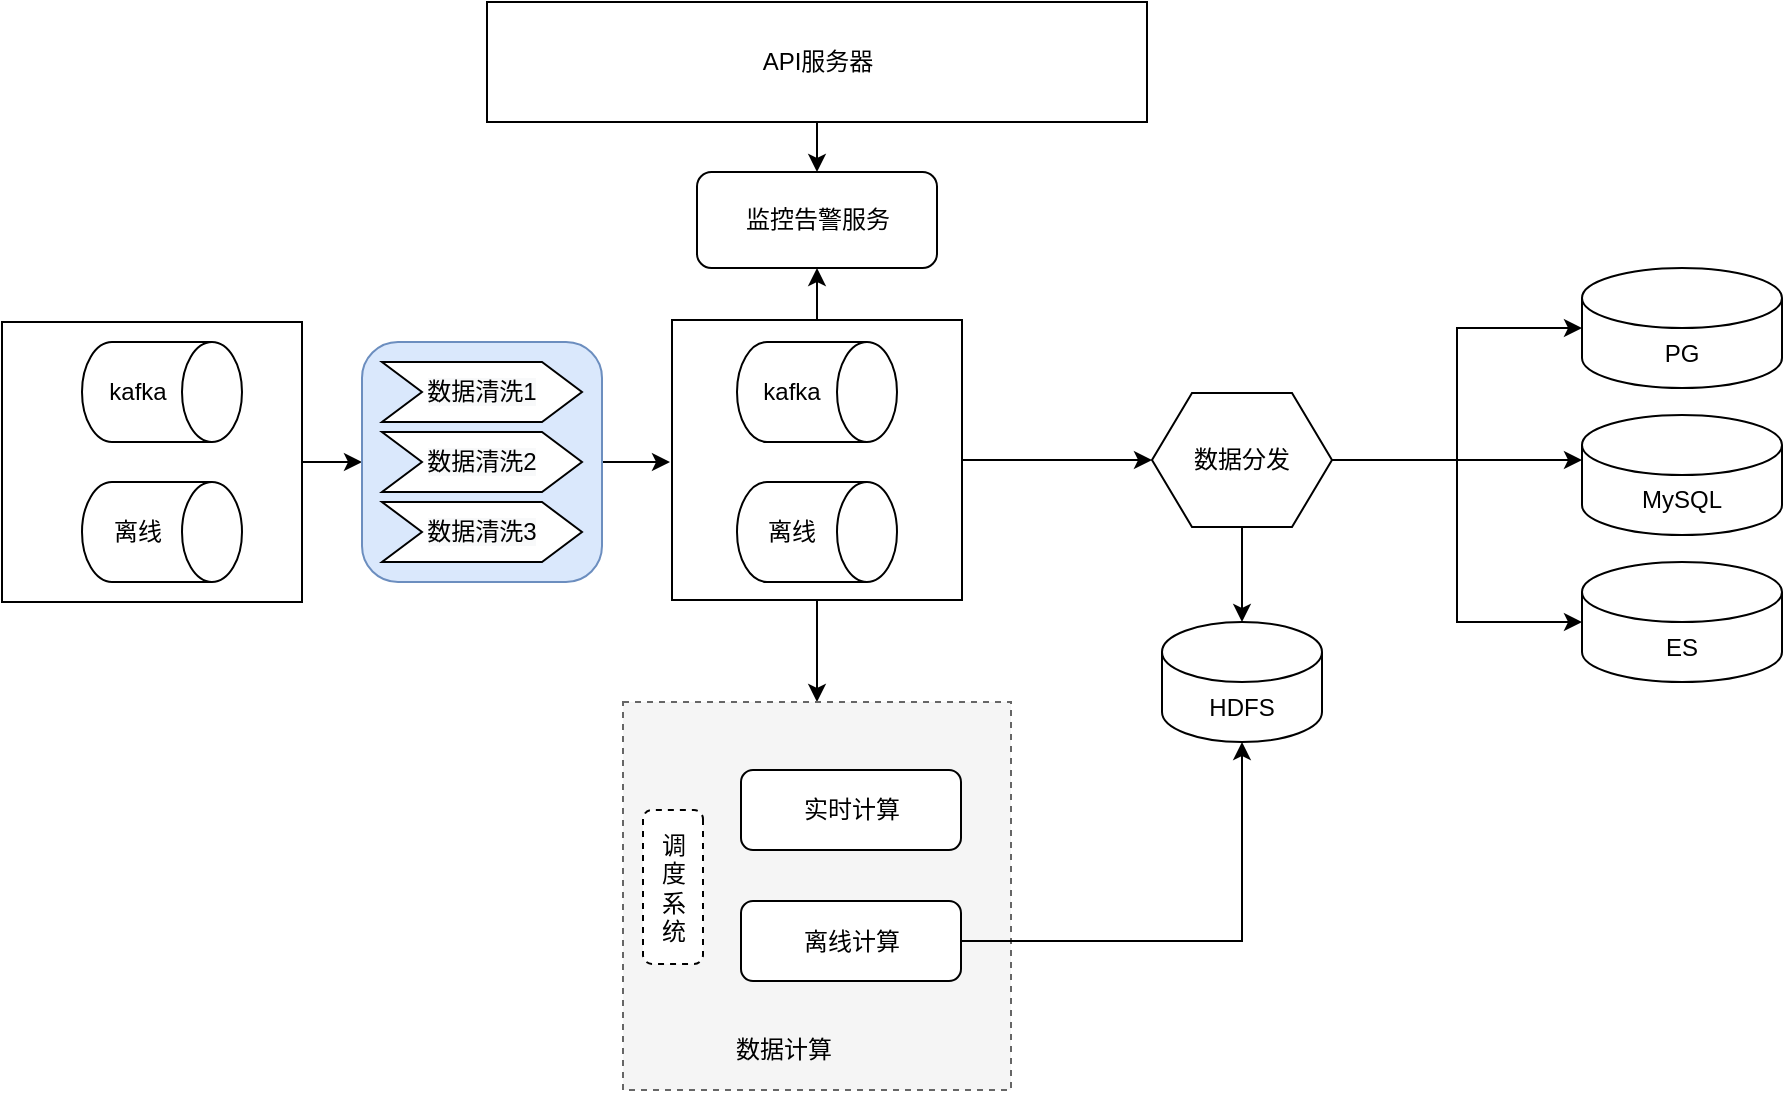 <mxfile version="14.1.8" type="github"><diagram id="qqv74aOwmzn75G9ELg8C" name="Page-1"><mxGraphModel dx="1113" dy="534" grid="1" gridSize="10" guides="1" tooltips="1" connect="1" arrows="1" fold="1" page="1" pageScale="1" pageWidth="827" pageHeight="1169" math="0" shadow="0"><root><mxCell id="0"/><mxCell id="1" parent="0"/><mxCell id="0LSl-EWzXjyVMxJDOXR3-6" style="edgeStyle=orthogonalEdgeStyle;rounded=0;orthogonalLoop=1;jettySize=auto;html=1;exitX=0.5;exitY=0;exitDx=0;exitDy=0;exitPerimeter=0;entryX=0;entryY=0.5;entryDx=0;entryDy=0;" edge="1" parent="1" target="0LSl-EWzXjyVMxJDOXR3-4"><mxGeometry relative="1" as="geometry"><mxPoint x="410" y="410" as="sourcePoint"/></mxGeometry></mxCell><mxCell id="0LSl-EWzXjyVMxJDOXR3-7" style="edgeStyle=orthogonalEdgeStyle;rounded=0;orthogonalLoop=1;jettySize=auto;html=1;exitX=1;exitY=0.5;exitDx=0;exitDy=0;entryX=0.5;entryY=1;entryDx=0;entryDy=0;entryPerimeter=0;" edge="1" parent="1" source="0LSl-EWzXjyVMxJDOXR3-4"><mxGeometry relative="1" as="geometry"><mxPoint x="594" y="410" as="targetPoint"/></mxGeometry></mxCell><mxCell id="0LSl-EWzXjyVMxJDOXR3-4" value="" style="rounded=1;whiteSpace=wrap;html=1;fillColor=#dae8fc;strokeColor=#6c8ebf;" vertex="1" parent="1"><mxGeometry x="440" y="350" width="120" height="120" as="geometry"/></mxCell><mxCell id="0LSl-EWzXjyVMxJDOXR3-19" style="edgeStyle=orthogonalEdgeStyle;rounded=0;orthogonalLoop=1;jettySize=auto;html=1;exitX=0.5;exitY=1;exitDx=0;exitDy=0;entryX=0.5;entryY=0;entryDx=0;entryDy=0;" edge="1" parent="1" source="0LSl-EWzXjyVMxJDOXR3-17" target="0LSl-EWzXjyVMxJDOXR3-18"><mxGeometry relative="1" as="geometry"/></mxCell><mxCell id="0LSl-EWzXjyVMxJDOXR3-17" value="API服务器" style="rounded=0;whiteSpace=wrap;html=1;" vertex="1" parent="1"><mxGeometry x="502.5" y="180" width="330" height="60" as="geometry"/></mxCell><mxCell id="0LSl-EWzXjyVMxJDOXR3-18" value="监控告警服务" style="rounded=1;whiteSpace=wrap;html=1;" vertex="1" parent="1"><mxGeometry x="607.5" y="265" width="120" height="48" as="geometry"/></mxCell><mxCell id="0LSl-EWzXjyVMxJDOXR3-33" style="edgeStyle=orthogonalEdgeStyle;rounded=0;orthogonalLoop=1;jettySize=auto;html=1;exitX=0.5;exitY=0;exitDx=0;exitDy=0;entryX=0.5;entryY=1;entryDx=0;entryDy=0;" edge="1" parent="1" source="0LSl-EWzXjyVMxJDOXR3-22" target="0LSl-EWzXjyVMxJDOXR3-18"><mxGeometry relative="1" as="geometry"/></mxCell><mxCell id="0LSl-EWzXjyVMxJDOXR3-49" style="edgeStyle=orthogonalEdgeStyle;rounded=0;orthogonalLoop=1;jettySize=auto;html=1;exitX=1;exitY=0.5;exitDx=0;exitDy=0;entryX=0;entryY=0.5;entryDx=0;entryDy=0;" edge="1" parent="1" source="0LSl-EWzXjyVMxJDOXR3-22" target="0LSl-EWzXjyVMxJDOXR3-39"><mxGeometry relative="1" as="geometry"/></mxCell><mxCell id="0LSl-EWzXjyVMxJDOXR3-51" style="edgeStyle=orthogonalEdgeStyle;rounded=0;orthogonalLoop=1;jettySize=auto;html=1;exitX=0.5;exitY=1;exitDx=0;exitDy=0;" edge="1" parent="1" source="0LSl-EWzXjyVMxJDOXR3-22" target="0LSl-EWzXjyVMxJDOXR3-41"><mxGeometry relative="1" as="geometry"/></mxCell><mxCell id="0LSl-EWzXjyVMxJDOXR3-22" value="" style="rounded=0;whiteSpace=wrap;html=1;" vertex="1" parent="1"><mxGeometry x="595" y="339" width="145" height="140" as="geometry"/></mxCell><mxCell id="0LSl-EWzXjyVMxJDOXR3-23" value="kafka" style="shape=cylinder3;whiteSpace=wrap;html=1;boundedLbl=1;backgroundOutline=1;size=15;direction=south;" vertex="1" parent="1"><mxGeometry x="627.5" y="350" width="80" height="50" as="geometry"/></mxCell><mxCell id="0LSl-EWzXjyVMxJDOXR3-24" value="离线" style="shape=cylinder3;whiteSpace=wrap;html=1;boundedLbl=1;backgroundOutline=1;size=15;direction=south;" vertex="1" parent="1"><mxGeometry x="627.5" y="420" width="80" height="50" as="geometry"/></mxCell><mxCell id="0LSl-EWzXjyVMxJDOXR3-25" value="" style="rounded=0;whiteSpace=wrap;html=1;" vertex="1" parent="1"><mxGeometry x="260" y="340" width="150" height="140" as="geometry"/></mxCell><mxCell id="0LSl-EWzXjyVMxJDOXR3-26" value="kafka" style="shape=cylinder3;whiteSpace=wrap;html=1;boundedLbl=1;backgroundOutline=1;size=15;direction=south;" vertex="1" parent="1"><mxGeometry x="300" y="350" width="80" height="50" as="geometry"/></mxCell><mxCell id="0LSl-EWzXjyVMxJDOXR3-27" value="离线" style="shape=cylinder3;whiteSpace=wrap;html=1;boundedLbl=1;backgroundOutline=1;size=15;direction=south;" vertex="1" parent="1"><mxGeometry x="300" y="420" width="80" height="50" as="geometry"/></mxCell><mxCell id="0LSl-EWzXjyVMxJDOXR3-30" value="&lt;span style=&quot;color: rgb(0 , 0 , 0) ; font-family: &amp;#34;helvetica&amp;#34; ; font-size: 12px ; font-style: normal ; font-weight: 400 ; letter-spacing: normal ; text-align: center ; text-indent: 0px ; text-transform: none ; word-spacing: 0px ; background-color: rgb(248 , 249 , 250) ; display: inline ; float: none&quot;&gt;数据清洗1&lt;/span&gt;" style="shape=step;perimeter=stepPerimeter;whiteSpace=wrap;html=1;fixedSize=1;" vertex="1" parent="1"><mxGeometry x="450" y="360" width="100" height="30" as="geometry"/></mxCell><mxCell id="0LSl-EWzXjyVMxJDOXR3-31" value="&lt;span style=&quot;color: rgb(0 , 0 , 0) ; font-family: &amp;#34;helvetica&amp;#34; ; font-size: 12px ; font-style: normal ; font-weight: 400 ; letter-spacing: normal ; text-align: center ; text-indent: 0px ; text-transform: none ; word-spacing: 0px ; background-color: rgb(248 , 249 , 250) ; display: inline ; float: none&quot;&gt;数据清洗2&lt;/span&gt;" style="shape=step;perimeter=stepPerimeter;whiteSpace=wrap;html=1;fixedSize=1;" vertex="1" parent="1"><mxGeometry x="450" y="395" width="100" height="30" as="geometry"/></mxCell><mxCell id="0LSl-EWzXjyVMxJDOXR3-32" value="&lt;span style=&quot;color: rgb(0 , 0 , 0) ; font-family: &amp;#34;helvetica&amp;#34; ; font-size: 12px ; font-style: normal ; font-weight: 400 ; letter-spacing: normal ; text-align: center ; text-indent: 0px ; text-transform: none ; word-spacing: 0px ; background-color: rgb(248 , 249 , 250) ; display: inline ; float: none&quot;&gt;数据清洗3&lt;/span&gt;" style="shape=step;perimeter=stepPerimeter;whiteSpace=wrap;html=1;fixedSize=1;" vertex="1" parent="1"><mxGeometry x="450" y="430" width="100" height="30" as="geometry"/></mxCell><mxCell id="0LSl-EWzXjyVMxJDOXR3-41" value="" style="whiteSpace=wrap;html=1;aspect=fixed;dashed=1;fillColor=#f5f5f5;strokeColor=#666666;fontColor=#333333;" vertex="1" parent="1"><mxGeometry x="570.5" y="530" width="194" height="194" as="geometry"/></mxCell><mxCell id="0LSl-EWzXjyVMxJDOXR3-42" value="调&lt;br&gt;度&lt;br&gt;系&lt;br&gt;统" style="rounded=1;whiteSpace=wrap;html=1;dashed=1;direction=south;" vertex="1" parent="1"><mxGeometry x="580.5" y="584" width="30" height="77" as="geometry"/></mxCell><mxCell id="0LSl-EWzXjyVMxJDOXR3-43" value="实时计算" style="rounded=1;whiteSpace=wrap;html=1;" vertex="1" parent="1"><mxGeometry x="629.5" y="564" width="110" height="40" as="geometry"/></mxCell><mxCell id="0LSl-EWzXjyVMxJDOXR3-52" style="edgeStyle=orthogonalEdgeStyle;rounded=0;orthogonalLoop=1;jettySize=auto;html=1;exitX=1;exitY=0.5;exitDx=0;exitDy=0;" edge="1" parent="1" source="0LSl-EWzXjyVMxJDOXR3-44" target="0LSl-EWzXjyVMxJDOXR3-50"><mxGeometry relative="1" as="geometry"/></mxCell><mxCell id="0LSl-EWzXjyVMxJDOXR3-44" value="离线计算" style="rounded=1;whiteSpace=wrap;html=1;" vertex="1" parent="1"><mxGeometry x="629.5" y="629.5" width="110" height="40" as="geometry"/></mxCell><mxCell id="0LSl-EWzXjyVMxJDOXR3-45" value="数据计算" style="text;html=1;strokeColor=none;fillColor=none;align=center;verticalAlign=middle;whiteSpace=wrap;rounded=0;dashed=1;" vertex="1" parent="1"><mxGeometry x="610.5" y="694" width="80" height="20" as="geometry"/></mxCell><mxCell id="0LSl-EWzXjyVMxJDOXR3-53" style="edgeStyle=orthogonalEdgeStyle;rounded=0;orthogonalLoop=1;jettySize=auto;html=1;exitX=0.5;exitY=1;exitDx=0;exitDy=0;entryX=0.5;entryY=0;entryDx=0;entryDy=0;entryPerimeter=0;" edge="1" parent="1" source="0LSl-EWzXjyVMxJDOXR3-39" target="0LSl-EWzXjyVMxJDOXR3-50"><mxGeometry relative="1" as="geometry"/></mxCell><mxCell id="0LSl-EWzXjyVMxJDOXR3-59" style="edgeStyle=orthogonalEdgeStyle;rounded=0;orthogonalLoop=1;jettySize=auto;html=1;exitX=1;exitY=0.5;exitDx=0;exitDy=0;entryX=0;entryY=0.5;entryDx=0;entryDy=0;entryPerimeter=0;" edge="1" parent="1" source="0LSl-EWzXjyVMxJDOXR3-39" target="0LSl-EWzXjyVMxJDOXR3-54"><mxGeometry relative="1" as="geometry"/></mxCell><mxCell id="0LSl-EWzXjyVMxJDOXR3-60" style="edgeStyle=orthogonalEdgeStyle;rounded=0;orthogonalLoop=1;jettySize=auto;html=1;exitX=1;exitY=0.5;exitDx=0;exitDy=0;entryX=0;entryY=0;entryDx=0;entryDy=22.5;entryPerimeter=0;" edge="1" parent="1" source="0LSl-EWzXjyVMxJDOXR3-39" target="0LSl-EWzXjyVMxJDOXR3-57"><mxGeometry relative="1" as="geometry"/></mxCell><mxCell id="0LSl-EWzXjyVMxJDOXR3-61" style="edgeStyle=orthogonalEdgeStyle;rounded=0;orthogonalLoop=1;jettySize=auto;html=1;exitX=1;exitY=0.5;exitDx=0;exitDy=0;entryX=0;entryY=0.5;entryDx=0;entryDy=0;entryPerimeter=0;" edge="1" parent="1" source="0LSl-EWzXjyVMxJDOXR3-39" target="0LSl-EWzXjyVMxJDOXR3-56"><mxGeometry relative="1" as="geometry"/></mxCell><mxCell id="0LSl-EWzXjyVMxJDOXR3-39" value="数据分发" style="shape=hexagon;perimeter=hexagonPerimeter2;whiteSpace=wrap;html=1;fixedSize=1;" vertex="1" parent="1"><mxGeometry x="835" y="375.5" width="90" height="67" as="geometry"/></mxCell><mxCell id="0LSl-EWzXjyVMxJDOXR3-50" value="HDFS" style="shape=cylinder3;whiteSpace=wrap;html=1;boundedLbl=1;backgroundOutline=1;size=15;" vertex="1" parent="1"><mxGeometry x="840" y="490" width="80" height="60" as="geometry"/></mxCell><mxCell id="0LSl-EWzXjyVMxJDOXR3-54" value="PG" style="shape=cylinder3;whiteSpace=wrap;html=1;boundedLbl=1;backgroundOutline=1;size=15;" vertex="1" parent="1"><mxGeometry x="1050" y="313" width="100" height="60" as="geometry"/></mxCell><mxCell id="0LSl-EWzXjyVMxJDOXR3-56" value="ES" style="shape=cylinder3;whiteSpace=wrap;html=1;boundedLbl=1;backgroundOutline=1;size=15;" vertex="1" parent="1"><mxGeometry x="1050" y="460" width="100" height="60" as="geometry"/></mxCell><mxCell id="0LSl-EWzXjyVMxJDOXR3-57" value="MySQL" style="shape=cylinder3;whiteSpace=wrap;html=1;boundedLbl=1;backgroundOutline=1;size=15;" vertex="1" parent="1"><mxGeometry x="1050" y="386.5" width="100" height="60" as="geometry"/></mxCell></root></mxGraphModel></diagram></mxfile>